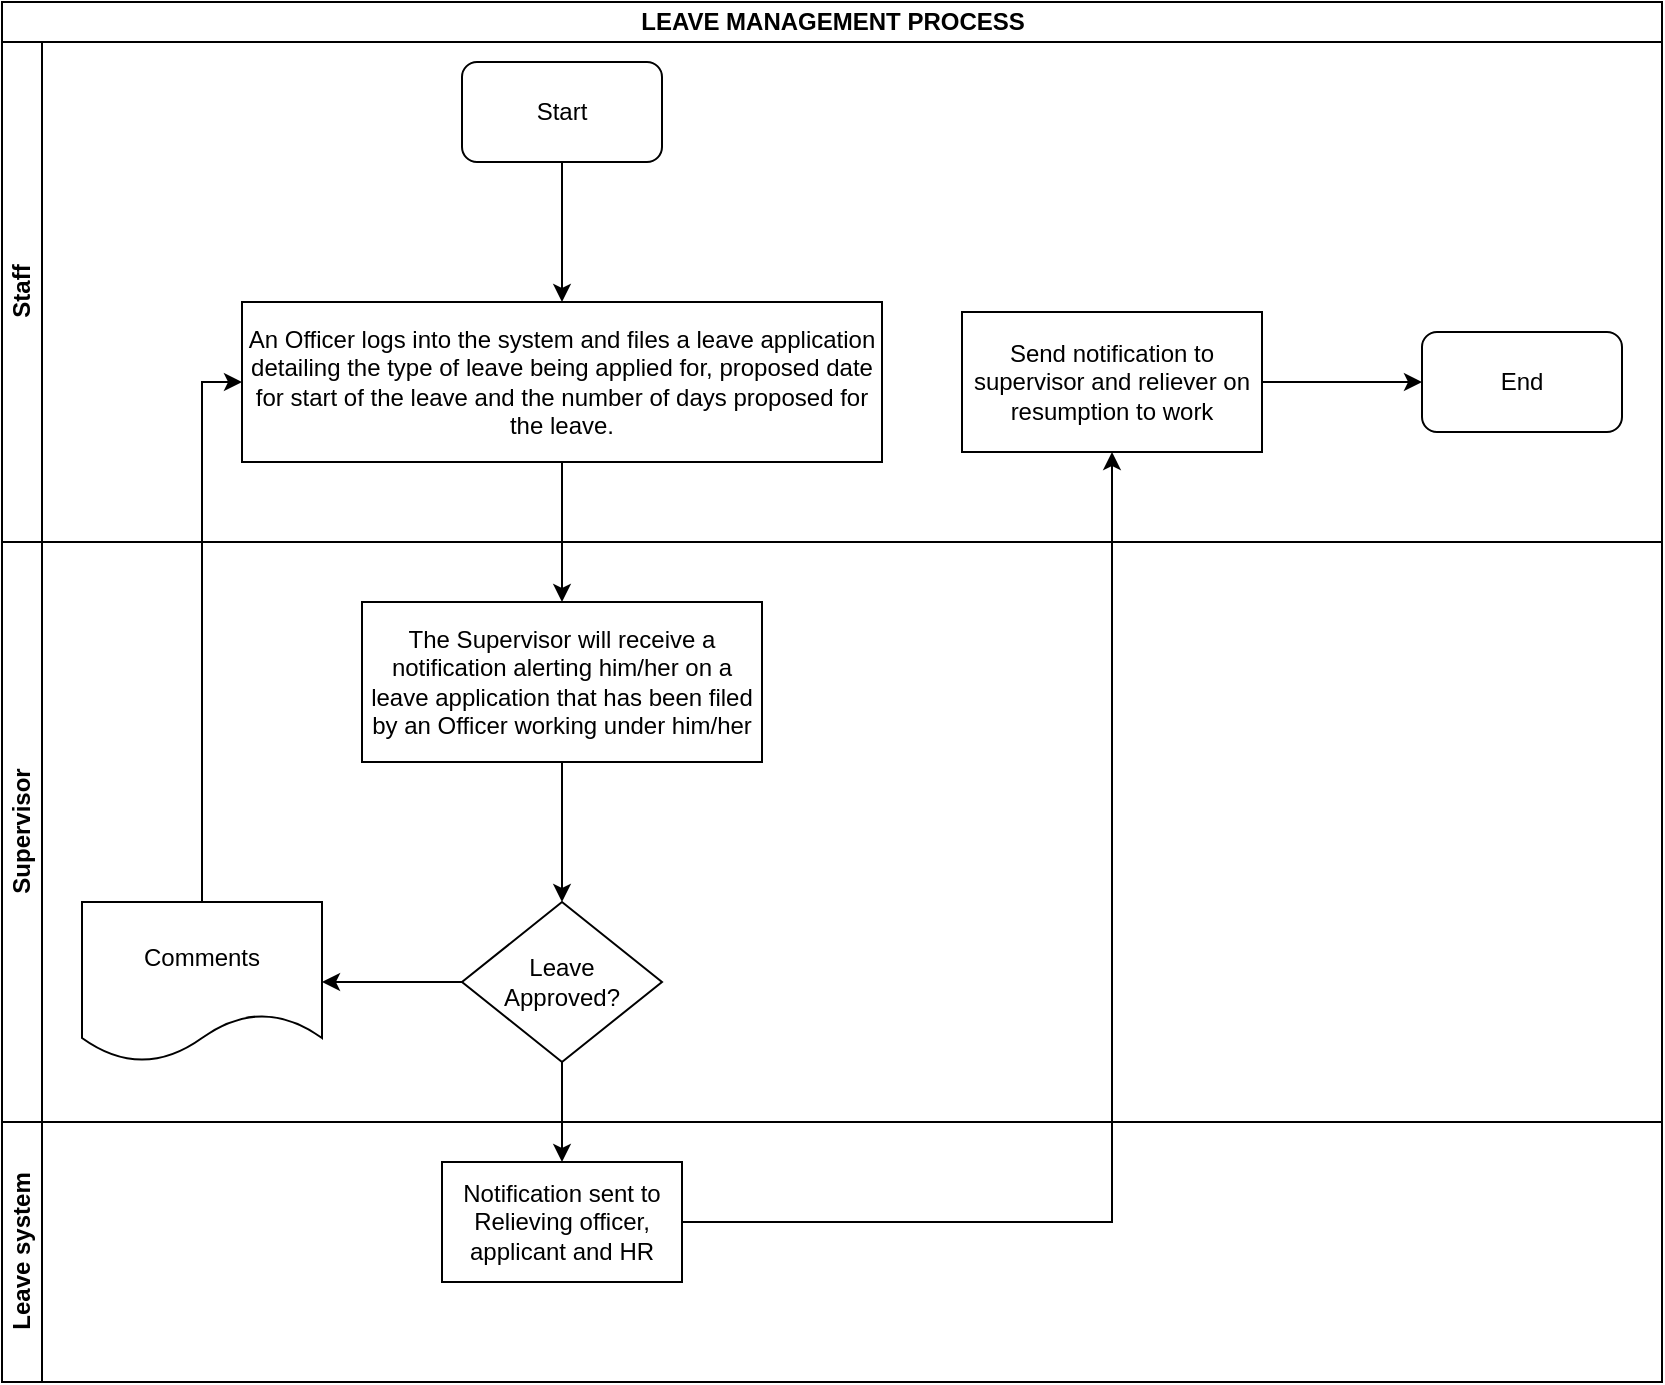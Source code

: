 <mxfile version="14.2.2" type="github">
  <diagram id="0QVj0R0pMa02MhXi8bS-" name="Page-1">
    <mxGraphModel dx="1038" dy="547" grid="1" gridSize="10" guides="1" tooltips="1" connect="1" arrows="1" fold="1" page="1" pageScale="1" pageWidth="1169" pageHeight="827" math="0" shadow="0">
      <root>
        <mxCell id="0" />
        <mxCell id="1" parent="0" />
        <mxCell id="tACZMejuWW3Y2qO-xWVl-1" value="LEAVE MANAGEMENT PROCESS" style="swimlane;html=1;childLayout=stackLayout;resizeParent=1;resizeParentMax=0;horizontal=1;startSize=20;horizontalStack=0;" vertex="1" parent="1">
          <mxGeometry x="10" y="10" width="830" height="690" as="geometry" />
        </mxCell>
        <mxCell id="tACZMejuWW3Y2qO-xWVl-2" value="Staff" style="swimlane;html=1;startSize=20;horizontal=0;" vertex="1" parent="tACZMejuWW3Y2qO-xWVl-1">
          <mxGeometry y="20" width="830" height="250" as="geometry" />
        </mxCell>
        <mxCell id="tACZMejuWW3Y2qO-xWVl-6" value="Start" style="rounded=1;whiteSpace=wrap;html=1;" vertex="1" parent="tACZMejuWW3Y2qO-xWVl-2">
          <mxGeometry x="230" y="10" width="100" height="50" as="geometry" />
        </mxCell>
        <mxCell id="tACZMejuWW3Y2qO-xWVl-9" value="An Officer logs into the system and files a leave application detailing the type of leave being applied for, proposed date for start of the leave and the number of days proposed for the leave." style="rounded=0;whiteSpace=wrap;html=1;" vertex="1" parent="tACZMejuWW3Y2qO-xWVl-2">
          <mxGeometry x="120" y="130" width="320" height="80" as="geometry" />
        </mxCell>
        <mxCell id="tACZMejuWW3Y2qO-xWVl-8" value="" style="edgeStyle=orthogonalEdgeStyle;rounded=0;orthogonalLoop=1;jettySize=auto;html=1;" edge="1" parent="tACZMejuWW3Y2qO-xWVl-2" source="tACZMejuWW3Y2qO-xWVl-6" target="tACZMejuWW3Y2qO-xWVl-9">
          <mxGeometry relative="1" as="geometry">
            <mxPoint x="280" y="135" as="targetPoint" />
          </mxGeometry>
        </mxCell>
        <mxCell id="tACZMejuWW3Y2qO-xWVl-26" value="Send notification to supervisor and reliever on resumption to work" style="whiteSpace=wrap;html=1;rounded=0;" vertex="1" parent="tACZMejuWW3Y2qO-xWVl-2">
          <mxGeometry x="480" y="135" width="150" height="70" as="geometry" />
        </mxCell>
        <mxCell id="tACZMejuWW3Y2qO-xWVl-11" value="" style="edgeStyle=orthogonalEdgeStyle;rounded=0;orthogonalLoop=1;jettySize=auto;html=1;" edge="1" parent="tACZMejuWW3Y2qO-xWVl-1" source="tACZMejuWW3Y2qO-xWVl-9" target="tACZMejuWW3Y2qO-xWVl-10">
          <mxGeometry relative="1" as="geometry" />
        </mxCell>
        <mxCell id="tACZMejuWW3Y2qO-xWVl-19" value="" style="edgeStyle=orthogonalEdgeStyle;rounded=0;orthogonalLoop=1;jettySize=auto;html=1;entryX=0.5;entryY=0;entryDx=0;entryDy=0;" edge="1" parent="tACZMejuWW3Y2qO-xWVl-1" source="tACZMejuWW3Y2qO-xWVl-12" target="tACZMejuWW3Y2qO-xWVl-24">
          <mxGeometry relative="1" as="geometry">
            <mxPoint x="280" y="600" as="targetPoint" />
          </mxGeometry>
        </mxCell>
        <mxCell id="tACZMejuWW3Y2qO-xWVl-27" value="" style="edgeStyle=orthogonalEdgeStyle;rounded=0;orthogonalLoop=1;jettySize=auto;html=1;" edge="1" parent="tACZMejuWW3Y2qO-xWVl-1" source="tACZMejuWW3Y2qO-xWVl-24" target="tACZMejuWW3Y2qO-xWVl-26">
          <mxGeometry relative="1" as="geometry" />
        </mxCell>
        <mxCell id="tACZMejuWW3Y2qO-xWVl-3" value="Supervisor" style="swimlane;html=1;startSize=20;horizontal=0;" vertex="1" parent="tACZMejuWW3Y2qO-xWVl-1">
          <mxGeometry y="270" width="830" height="290" as="geometry" />
        </mxCell>
        <mxCell id="tACZMejuWW3Y2qO-xWVl-10" value="The Supervisor will receive a notification alerting him/her on a leave application that has been filed by an Officer working under him/her" style="whiteSpace=wrap;html=1;rounded=0;" vertex="1" parent="tACZMejuWW3Y2qO-xWVl-3">
          <mxGeometry x="180" y="30" width="200" height="80" as="geometry" />
        </mxCell>
        <mxCell id="tACZMejuWW3Y2qO-xWVl-12" value="&lt;div&gt;Leave&lt;/div&gt;&lt;div&gt;Approved?&lt;br&gt;&lt;/div&gt;" style="rhombus;whiteSpace=wrap;html=1;rounded=0;" vertex="1" parent="tACZMejuWW3Y2qO-xWVl-3">
          <mxGeometry x="230" y="180" width="100" height="80" as="geometry" />
        </mxCell>
        <mxCell id="tACZMejuWW3Y2qO-xWVl-13" value="" style="edgeStyle=orthogonalEdgeStyle;rounded=0;orthogonalLoop=1;jettySize=auto;html=1;" edge="1" parent="tACZMejuWW3Y2qO-xWVl-3" source="tACZMejuWW3Y2qO-xWVl-10" target="tACZMejuWW3Y2qO-xWVl-12">
          <mxGeometry relative="1" as="geometry" />
        </mxCell>
        <mxCell id="tACZMejuWW3Y2qO-xWVl-20" value="Leave system" style="swimlane;html=1;startSize=20;horizontal=0;" vertex="1" parent="tACZMejuWW3Y2qO-xWVl-1">
          <mxGeometry y="560" width="830" height="130" as="geometry" />
        </mxCell>
        <mxCell id="tACZMejuWW3Y2qO-xWVl-24" value="Notification sent to Relieving officer, applicant and HR" style="whiteSpace=wrap;html=1;rounded=0;" vertex="1" parent="tACZMejuWW3Y2qO-xWVl-20">
          <mxGeometry x="220" y="20" width="120" height="60" as="geometry" />
        </mxCell>
        <mxCell id="tACZMejuWW3Y2qO-xWVl-17" value="" style="edgeStyle=orthogonalEdgeStyle;rounded=0;orthogonalLoop=1;jettySize=auto;html=1;entryX=0;entryY=0.5;entryDx=0;entryDy=0;" edge="1" parent="1" source="tACZMejuWW3Y2qO-xWVl-14" target="tACZMejuWW3Y2qO-xWVl-9">
          <mxGeometry relative="1" as="geometry">
            <mxPoint x="110" y="370" as="targetPoint" />
          </mxGeometry>
        </mxCell>
        <mxCell id="tACZMejuWW3Y2qO-xWVl-14" value="Comments" style="shape=document;whiteSpace=wrap;html=1;boundedLbl=1;rounded=0;" vertex="1" parent="1">
          <mxGeometry x="50" y="460" width="120" height="80" as="geometry" />
        </mxCell>
        <mxCell id="tACZMejuWW3Y2qO-xWVl-15" value="" style="edgeStyle=orthogonalEdgeStyle;rounded=0;orthogonalLoop=1;jettySize=auto;html=1;" edge="1" parent="1" source="tACZMejuWW3Y2qO-xWVl-12" target="tACZMejuWW3Y2qO-xWVl-14">
          <mxGeometry relative="1" as="geometry" />
        </mxCell>
        <mxCell id="tACZMejuWW3Y2qO-xWVl-29" value="" style="edgeStyle=orthogonalEdgeStyle;rounded=0;orthogonalLoop=1;jettySize=auto;html=1;entryX=0;entryY=0.5;entryDx=0;entryDy=0;" edge="1" parent="1" source="tACZMejuWW3Y2qO-xWVl-26" target="tACZMejuWW3Y2qO-xWVl-30">
          <mxGeometry relative="1" as="geometry">
            <mxPoint x="735" y="200" as="targetPoint" />
          </mxGeometry>
        </mxCell>
        <mxCell id="tACZMejuWW3Y2qO-xWVl-30" value="End" style="rounded=1;whiteSpace=wrap;html=1;" vertex="1" parent="1">
          <mxGeometry x="720" y="175" width="100" height="50" as="geometry" />
        </mxCell>
      </root>
    </mxGraphModel>
  </diagram>
</mxfile>
